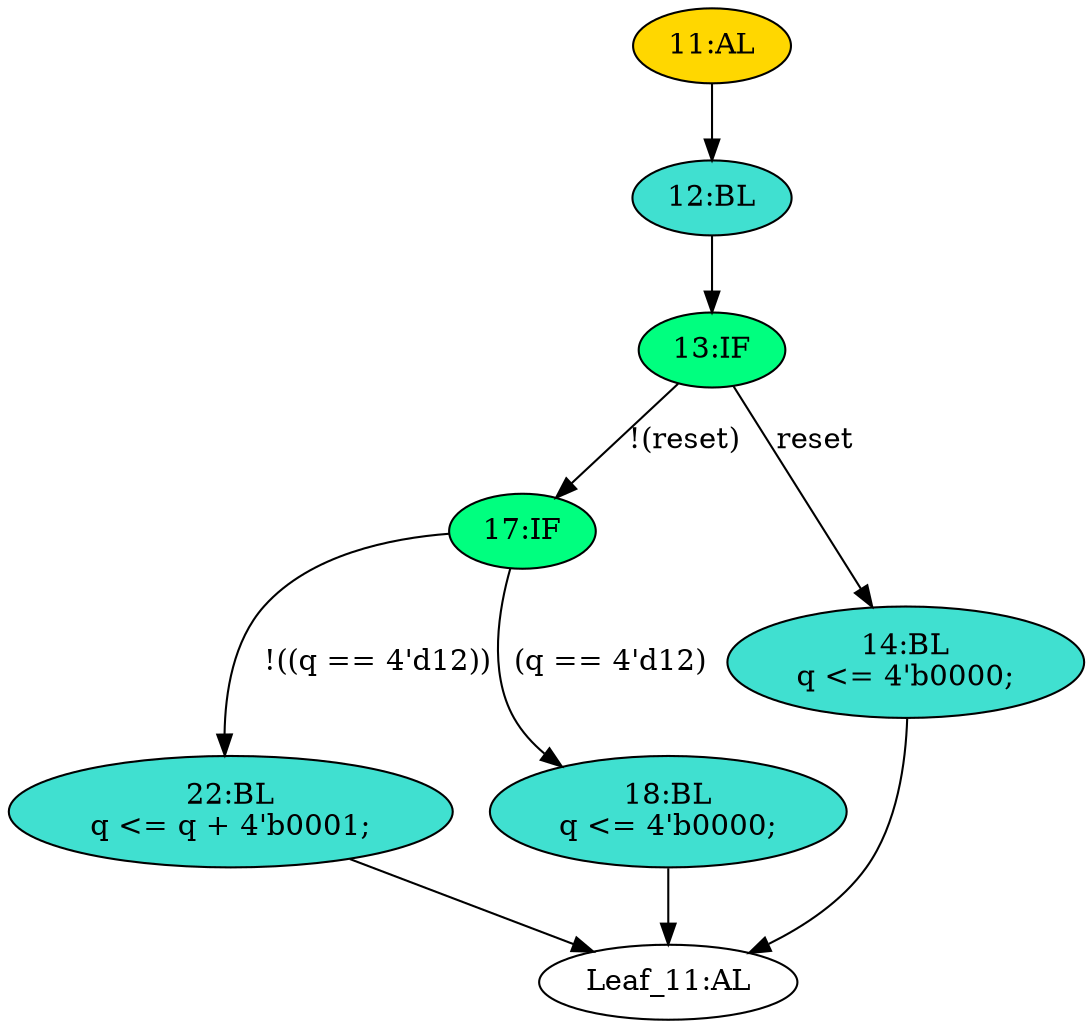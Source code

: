 strict digraph "" {
	node [label="\N"];
	"17:IF"	[ast="<pyverilog.vparser.ast.IfStatement object at 0x7f2b72aa6410>",
		fillcolor=springgreen,
		label="17:IF",
		statements="[]",
		style=filled,
		typ=IfStatement];
	"22:BL"	[ast="<pyverilog.vparser.ast.Block object at 0x7f2b72aa6550>",
		fillcolor=turquoise,
		label="22:BL
q <= q + 4'b0001;",
		statements="[<pyverilog.vparser.ast.NonblockingSubstitution object at 0x7f2b72aa6590>]",
		style=filled,
		typ=Block];
	"17:IF" -> "22:BL"	[cond="['q']",
		label="!((q == 4'd12))",
		lineno=17];
	"18:BL"	[ast="<pyverilog.vparser.ast.Block object at 0x7f2b72aa67d0>",
		fillcolor=turquoise,
		label="18:BL
q <= 4'b0000;",
		statements="[<pyverilog.vparser.ast.NonblockingSubstitution object at 0x7f2b72aa6810>]",
		style=filled,
		typ=Block];
	"17:IF" -> "18:BL"	[cond="['q']",
		label="(q == 4'd12)",
		lineno=17];
	"14:BL"	[ast="<pyverilog.vparser.ast.Block object at 0x7f2b72aa6b50>",
		fillcolor=turquoise,
		label="14:BL
q <= 4'b0000;",
		statements="[<pyverilog.vparser.ast.NonblockingSubstitution object at 0x7f2b72aa6a10>]",
		style=filled,
		typ=Block];
	"Leaf_11:AL"	[def_var="['q']",
		label="Leaf_11:AL"];
	"14:BL" -> "Leaf_11:AL"	[cond="[]",
		lineno=None];
	"13:IF"	[ast="<pyverilog.vparser.ast.IfStatement object at 0x7f2b72aa6d50>",
		fillcolor=springgreen,
		label="13:IF",
		statements="[]",
		style=filled,
		typ=IfStatement];
	"13:IF" -> "17:IF"	[cond="['reset']",
		label="!(reset)",
		lineno=13];
	"13:IF" -> "14:BL"	[cond="['reset']",
		label=reset,
		lineno=13];
	"22:BL" -> "Leaf_11:AL"	[cond="[]",
		lineno=None];
	"18:BL" -> "Leaf_11:AL"	[cond="[]",
		lineno=None];
	"12:BL"	[ast="<pyverilog.vparser.ast.Block object at 0x7f2b72aa6d10>",
		fillcolor=turquoise,
		label="12:BL",
		statements="[]",
		style=filled,
		typ=Block];
	"12:BL" -> "13:IF"	[cond="[]",
		lineno=None];
	"11:AL"	[ast="<pyverilog.vparser.ast.Always object at 0x7f2b72aa6bd0>",
		clk_sens=True,
		fillcolor=gold,
		label="11:AL",
		sens="['clk']",
		statements="[]",
		style=filled,
		typ=Always,
		use_var="['reset', 'q']"];
	"11:AL" -> "12:BL"	[cond="[]",
		lineno=None];
}
